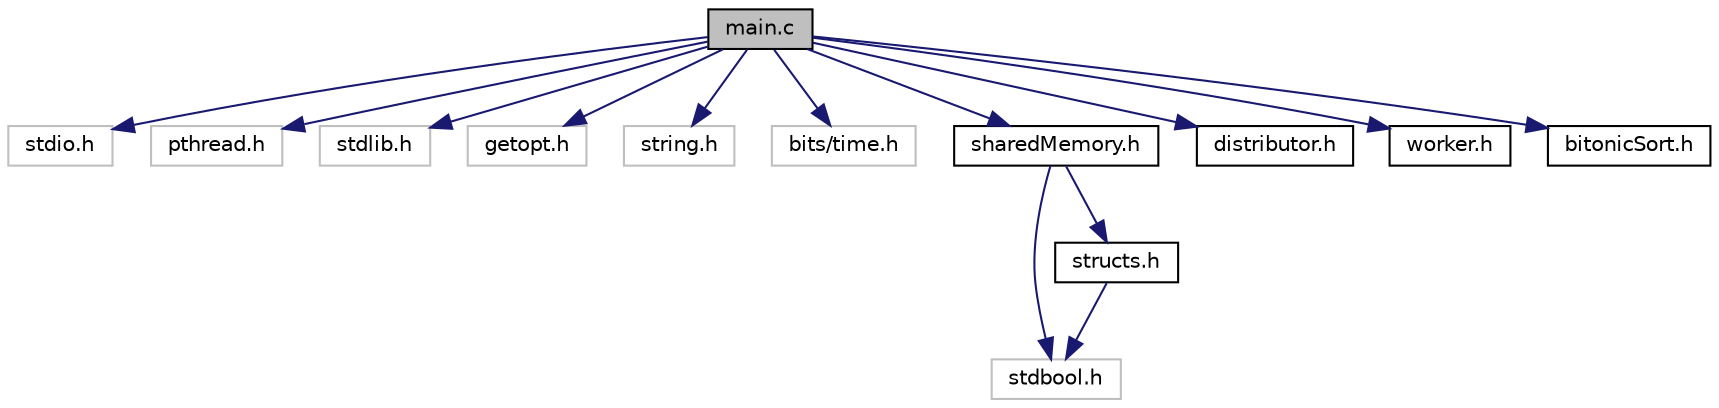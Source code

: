 digraph "main.c"
{
 // LATEX_PDF_SIZE
  edge [fontname="Helvetica",fontsize="10",labelfontname="Helvetica",labelfontsize="10"];
  node [fontname="Helvetica",fontsize="10",shape=record];
  Node1 [label="main.c",height=0.2,width=0.4,color="black", fillcolor="grey75", style="filled", fontcolor="black",tooltip="Main module."];
  Node1 -> Node2 [color="midnightblue",fontsize="10",style="solid"];
  Node2 [label="stdio.h",height=0.2,width=0.4,color="grey75", fillcolor="white", style="filled",tooltip=" "];
  Node1 -> Node3 [color="midnightblue",fontsize="10",style="solid"];
  Node3 [label="pthread.h",height=0.2,width=0.4,color="grey75", fillcolor="white", style="filled",tooltip=" "];
  Node1 -> Node4 [color="midnightblue",fontsize="10",style="solid"];
  Node4 [label="stdlib.h",height=0.2,width=0.4,color="grey75", fillcolor="white", style="filled",tooltip=" "];
  Node1 -> Node5 [color="midnightblue",fontsize="10",style="solid"];
  Node5 [label="getopt.h",height=0.2,width=0.4,color="grey75", fillcolor="white", style="filled",tooltip=" "];
  Node1 -> Node6 [color="midnightblue",fontsize="10",style="solid"];
  Node6 [label="string.h",height=0.2,width=0.4,color="grey75", fillcolor="white", style="filled",tooltip=" "];
  Node1 -> Node7 [color="midnightblue",fontsize="10",style="solid"];
  Node7 [label="bits/time.h",height=0.2,width=0.4,color="grey75", fillcolor="white", style="filled",tooltip=" "];
  Node1 -> Node8 [color="midnightblue",fontsize="10",style="solid"];
  Node8 [label="sharedMemory.h",height=0.2,width=0.4,color="black", fillcolor="white", style="filled",URL="$sharedMemory_8h.html",tooltip="Shared Memory module."];
  Node8 -> Node9 [color="midnightblue",fontsize="10",style="solid"];
  Node9 [label="stdbool.h",height=0.2,width=0.4,color="grey75", fillcolor="white", style="filled",tooltip=" "];
  Node8 -> Node10 [color="midnightblue",fontsize="10",style="solid"];
  Node10 [label="structs.h",height=0.2,width=0.4,color="black", fillcolor="white", style="filled",URL="$structs_8h.html",tooltip="Structs module."];
  Node10 -> Node9 [color="midnightblue",fontsize="10",style="solid"];
  Node1 -> Node11 [color="midnightblue",fontsize="10",style="solid"];
  Node11 [label="distributor.h",height=0.2,width=0.4,color="black", fillcolor="white", style="filled",URL="$distributor_8h.html",tooltip="Distributor module."];
  Node1 -> Node12 [color="midnightblue",fontsize="10",style="solid"];
  Node12 [label="worker.h",height=0.2,width=0.4,color="black", fillcolor="white", style="filled",URL="$worker_8h.html",tooltip="Worker module."];
  Node1 -> Node13 [color="midnightblue",fontsize="10",style="solid"];
  Node13 [label="bitonicSort.h",height=0.2,width=0.4,color="black", fillcolor="white", style="filled",URL="$bitonicSort_8h.html",tooltip="Bitonic Sort module."];
}

